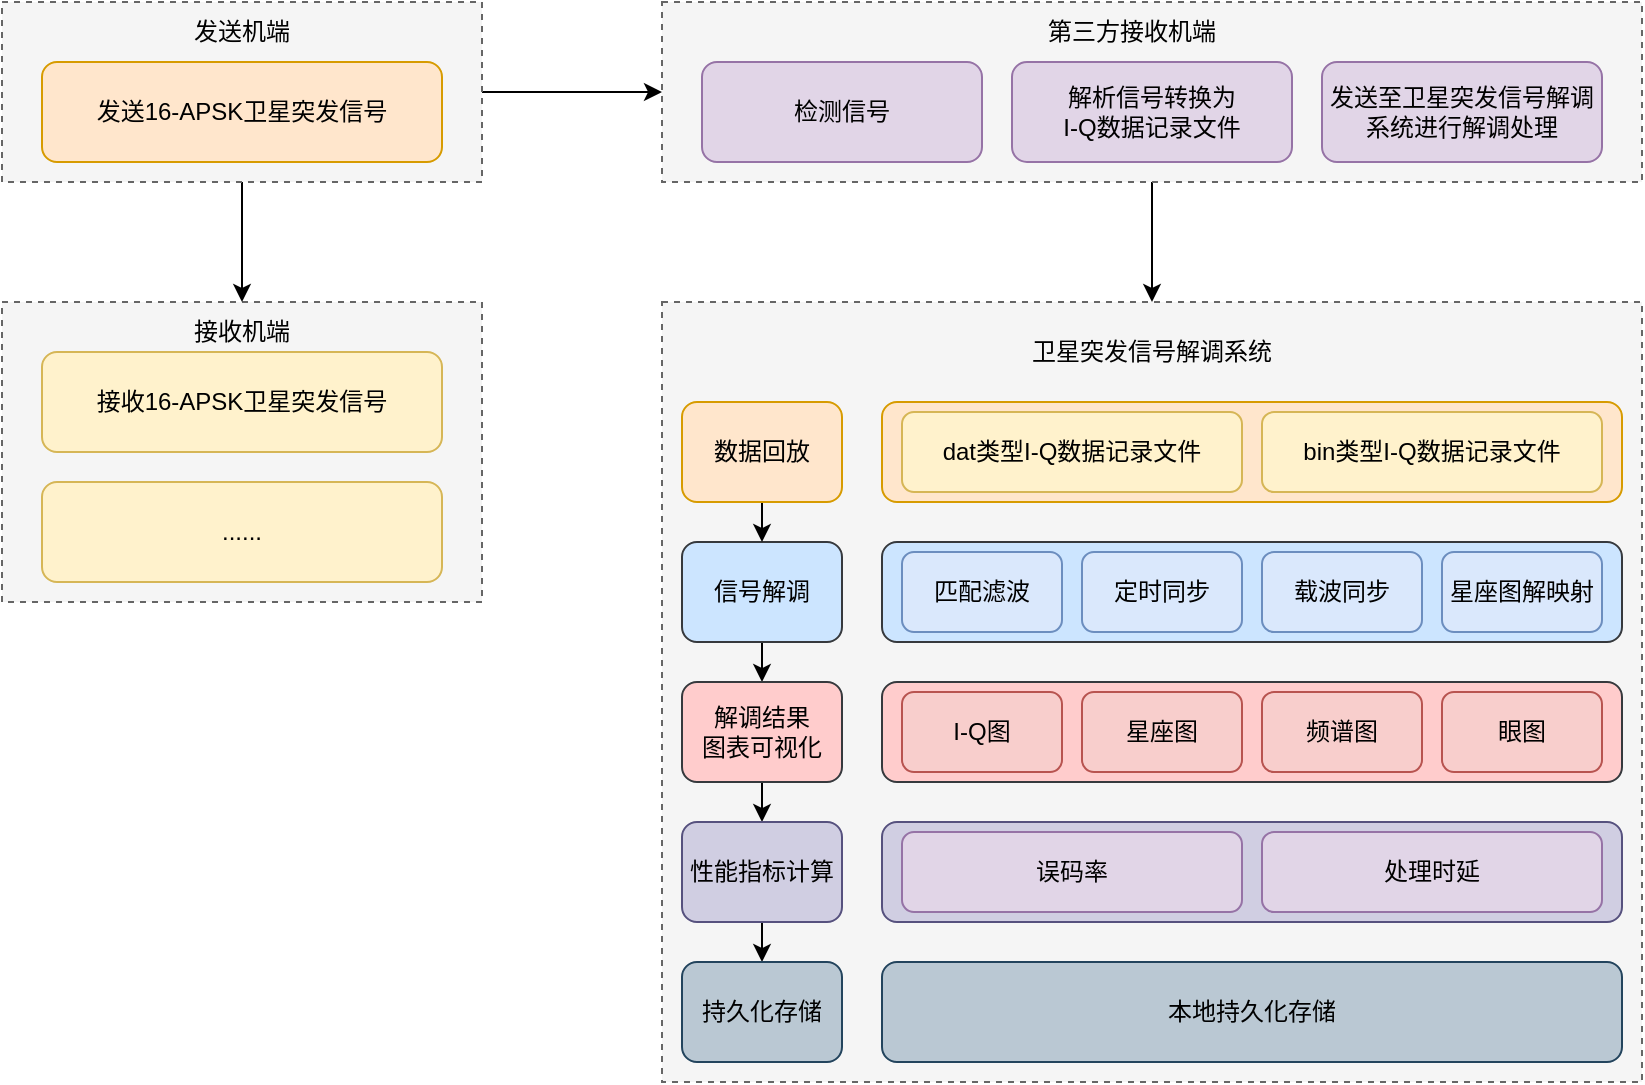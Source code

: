 <mxfile version="26.0.14">
  <diagram name="第 1 页" id="MffIheYmqDRWyhH1gzId">
    <mxGraphModel dx="1804" dy="619" grid="1" gridSize="10" guides="1" tooltips="1" connect="1" arrows="1" fold="1" page="1" pageScale="1" pageWidth="827" pageHeight="1169" math="0" shadow="0">
      <root>
        <mxCell id="0" />
        <mxCell id="1" parent="0" />
        <mxCell id="TnRLA4IP7PsxTOF_LZi9-47" style="edgeStyle=orthogonalEdgeStyle;rounded=0;orthogonalLoop=1;jettySize=auto;html=1;exitX=0.5;exitY=1;exitDx=0;exitDy=0;entryX=0.5;entryY=0;entryDx=0;entryDy=0;" edge="1" parent="1" source="TnRLA4IP7PsxTOF_LZi9-31" target="TnRLA4IP7PsxTOF_LZi9-1">
          <mxGeometry relative="1" as="geometry" />
        </mxCell>
        <mxCell id="TnRLA4IP7PsxTOF_LZi9-31" value="" style="rounded=0;whiteSpace=wrap;html=1;fillColor=#f5f5f5;fontColor=#333333;strokeColor=#666666;dashed=1;" vertex="1" parent="1">
          <mxGeometry x="290" y="160" width="490" height="90" as="geometry" />
        </mxCell>
        <mxCell id="TnRLA4IP7PsxTOF_LZi9-34" value="" style="rounded=0;whiteSpace=wrap;html=1;fillColor=#f5f5f5;fontColor=#333333;strokeColor=#666666;dashed=1;" vertex="1" parent="1">
          <mxGeometry x="-40" y="310" width="240" height="150" as="geometry" />
        </mxCell>
        <mxCell id="TnRLA4IP7PsxTOF_LZi9-39" style="edgeStyle=orthogonalEdgeStyle;rounded=0;orthogonalLoop=1;jettySize=auto;html=1;exitX=0.5;exitY=1;exitDx=0;exitDy=0;entryX=0.5;entryY=0;entryDx=0;entryDy=0;" edge="1" parent="1" source="TnRLA4IP7PsxTOF_LZi9-33" target="TnRLA4IP7PsxTOF_LZi9-35">
          <mxGeometry relative="1" as="geometry" />
        </mxCell>
        <mxCell id="TnRLA4IP7PsxTOF_LZi9-41" style="edgeStyle=orthogonalEdgeStyle;rounded=0;orthogonalLoop=1;jettySize=auto;html=1;exitX=1;exitY=0.5;exitDx=0;exitDy=0;entryX=0;entryY=0.5;entryDx=0;entryDy=0;" edge="1" parent="1" source="TnRLA4IP7PsxTOF_LZi9-33" target="TnRLA4IP7PsxTOF_LZi9-31">
          <mxGeometry relative="1" as="geometry" />
        </mxCell>
        <mxCell id="TnRLA4IP7PsxTOF_LZi9-33" value="" style="rounded=0;whiteSpace=wrap;html=1;fillColor=#f5f5f5;fontColor=#333333;strokeColor=#666666;dashed=1;" vertex="1" parent="1">
          <mxGeometry x="-40" y="160" width="240" height="90" as="geometry" />
        </mxCell>
        <mxCell id="TnRLA4IP7PsxTOF_LZi9-1" value="" style="rounded=0;whiteSpace=wrap;html=1;fillColor=#f5f5f5;fontColor=#333333;strokeColor=#666666;dashed=1;" vertex="1" parent="1">
          <mxGeometry x="290" y="310" width="490" height="390" as="geometry" />
        </mxCell>
        <mxCell id="TnRLA4IP7PsxTOF_LZi9-2" value="" style="rounded=1;whiteSpace=wrap;html=1;fillColor=#d0cee2;strokeColor=#56517e;" vertex="1" parent="1">
          <mxGeometry x="400" y="570" width="370" height="50" as="geometry" />
        </mxCell>
        <mxCell id="TnRLA4IP7PsxTOF_LZi9-3" value="" style="rounded=1;whiteSpace=wrap;html=1;fillColor=#ffcccc;strokeColor=#36393d;" vertex="1" parent="1">
          <mxGeometry x="400" y="500" width="370" height="50" as="geometry" />
        </mxCell>
        <mxCell id="TnRLA4IP7PsxTOF_LZi9-4" value="" style="rounded=1;whiteSpace=wrap;html=1;fillColor=#cce5ff;strokeColor=#36393d;" vertex="1" parent="1">
          <mxGeometry x="400" y="430" width="370" height="50" as="geometry" />
        </mxCell>
        <mxCell id="TnRLA4IP7PsxTOF_LZi9-5" value="" style="rounded=1;whiteSpace=wrap;html=1;fillColor=#ffe6cc;strokeColor=#d79b00;" vertex="1" parent="1">
          <mxGeometry x="400" y="360" width="370" height="50" as="geometry" />
        </mxCell>
        <mxCell id="TnRLA4IP7PsxTOF_LZi9-6" value="匹配滤波" style="rounded=1;whiteSpace=wrap;html=1;fillColor=#dae8fc;strokeColor=#6c8ebf;" vertex="1" parent="1">
          <mxGeometry x="410" y="435" width="80" height="40" as="geometry" />
        </mxCell>
        <mxCell id="TnRLA4IP7PsxTOF_LZi9-7" value="定时同步" style="rounded=1;whiteSpace=wrap;html=1;fillColor=#dae8fc;strokeColor=#6c8ebf;" vertex="1" parent="1">
          <mxGeometry x="500" y="435" width="80" height="40" as="geometry" />
        </mxCell>
        <mxCell id="TnRLA4IP7PsxTOF_LZi9-8" value="载波同步" style="rounded=1;whiteSpace=wrap;html=1;fillColor=#dae8fc;strokeColor=#6c8ebf;" vertex="1" parent="1">
          <mxGeometry x="590" y="435" width="80" height="40" as="geometry" />
        </mxCell>
        <mxCell id="TnRLA4IP7PsxTOF_LZi9-9" value="星座图解映射" style="rounded=1;whiteSpace=wrap;html=1;fillColor=#dae8fc;strokeColor=#6c8ebf;" vertex="1" parent="1">
          <mxGeometry x="680" y="435" width="80" height="40" as="geometry" />
        </mxCell>
        <mxCell id="TnRLA4IP7PsxTOF_LZi9-10" value="dat类型I-Q数据记录文件" style="rounded=1;whiteSpace=wrap;html=1;fillColor=#fff2cc;strokeColor=#d6b656;" vertex="1" parent="1">
          <mxGeometry x="410" y="365" width="170" height="40" as="geometry" />
        </mxCell>
        <mxCell id="TnRLA4IP7PsxTOF_LZi9-11" value="I-Q图" style="rounded=1;whiteSpace=wrap;html=1;fillColor=#f8cecc;strokeColor=#b85450;" vertex="1" parent="1">
          <mxGeometry x="410" y="505" width="80" height="40" as="geometry" />
        </mxCell>
        <mxCell id="TnRLA4IP7PsxTOF_LZi9-12" value="星座图" style="rounded=1;whiteSpace=wrap;html=1;fillColor=#f8cecc;strokeColor=#b85450;" vertex="1" parent="1">
          <mxGeometry x="500" y="505" width="80" height="40" as="geometry" />
        </mxCell>
        <mxCell id="TnRLA4IP7PsxTOF_LZi9-13" value="频谱图" style="rounded=1;whiteSpace=wrap;html=1;fillColor=#f8cecc;strokeColor=#b85450;" vertex="1" parent="1">
          <mxGeometry x="590" y="505" width="80" height="40" as="geometry" />
        </mxCell>
        <mxCell id="TnRLA4IP7PsxTOF_LZi9-14" value="眼图" style="rounded=1;whiteSpace=wrap;html=1;fillColor=#f8cecc;strokeColor=#b85450;" vertex="1" parent="1">
          <mxGeometry x="680" y="505" width="80" height="40" as="geometry" />
        </mxCell>
        <mxCell id="TnRLA4IP7PsxTOF_LZi9-15" style="edgeStyle=orthogonalEdgeStyle;rounded=0;orthogonalLoop=1;jettySize=auto;html=1;exitX=0.5;exitY=1;exitDx=0;exitDy=0;entryX=0.5;entryY=0;entryDx=0;entryDy=0;" edge="1" parent="1" source="TnRLA4IP7PsxTOF_LZi9-16" target="TnRLA4IP7PsxTOF_LZi9-18">
          <mxGeometry relative="1" as="geometry" />
        </mxCell>
        <mxCell id="TnRLA4IP7PsxTOF_LZi9-16" value="信号解调" style="rounded=1;whiteSpace=wrap;html=1;fillColor=#cce5ff;strokeColor=#36393d;" vertex="1" parent="1">
          <mxGeometry x="300" y="430" width="80" height="50" as="geometry" />
        </mxCell>
        <mxCell id="TnRLA4IP7PsxTOF_LZi9-17" style="edgeStyle=orthogonalEdgeStyle;rounded=0;orthogonalLoop=1;jettySize=auto;html=1;exitX=0.5;exitY=1;exitDx=0;exitDy=0;entryX=0.5;entryY=0;entryDx=0;entryDy=0;" edge="1" parent="1" source="TnRLA4IP7PsxTOF_LZi9-18" target="TnRLA4IP7PsxTOF_LZi9-20">
          <mxGeometry relative="1" as="geometry" />
        </mxCell>
        <mxCell id="TnRLA4IP7PsxTOF_LZi9-18" value="解调结果&lt;div&gt;图表可视化&lt;/div&gt;" style="rounded=1;whiteSpace=wrap;html=1;fillColor=#ffcccc;strokeColor=#36393d;" vertex="1" parent="1">
          <mxGeometry x="300" y="500" width="80" height="50" as="geometry" />
        </mxCell>
        <mxCell id="TnRLA4IP7PsxTOF_LZi9-19" style="edgeStyle=orthogonalEdgeStyle;rounded=0;orthogonalLoop=1;jettySize=auto;html=1;exitX=0.5;exitY=1;exitDx=0;exitDy=0;entryX=0.5;entryY=0;entryDx=0;entryDy=0;" edge="1" parent="1" source="TnRLA4IP7PsxTOF_LZi9-20" target="TnRLA4IP7PsxTOF_LZi9-27">
          <mxGeometry relative="1" as="geometry" />
        </mxCell>
        <mxCell id="TnRLA4IP7PsxTOF_LZi9-20" value="性能指标计算" style="rounded=1;whiteSpace=wrap;html=1;fillColor=#d0cee2;strokeColor=#56517e;" vertex="1" parent="1">
          <mxGeometry x="300" y="570" width="80" height="50" as="geometry" />
        </mxCell>
        <mxCell id="TnRLA4IP7PsxTOF_LZi9-21" style="edgeStyle=orthogonalEdgeStyle;rounded=0;orthogonalLoop=1;jettySize=auto;html=1;exitX=0.5;exitY=1;exitDx=0;exitDy=0;entryX=0.5;entryY=0;entryDx=0;entryDy=0;" edge="1" parent="1" source="TnRLA4IP7PsxTOF_LZi9-22" target="TnRLA4IP7PsxTOF_LZi9-16">
          <mxGeometry relative="1" as="geometry" />
        </mxCell>
        <mxCell id="TnRLA4IP7PsxTOF_LZi9-22" value="数据回放" style="rounded=1;whiteSpace=wrap;html=1;fillColor=#ffe6cc;strokeColor=#d79b00;" vertex="1" parent="1">
          <mxGeometry x="300" y="360" width="80" height="50" as="geometry" />
        </mxCell>
        <mxCell id="TnRLA4IP7PsxTOF_LZi9-23" value="bin类型I-Q数据记录文件" style="rounded=1;whiteSpace=wrap;html=1;fillColor=#fff2cc;strokeColor=#d6b656;" vertex="1" parent="1">
          <mxGeometry x="590" y="365" width="170" height="40" as="geometry" />
        </mxCell>
        <mxCell id="TnRLA4IP7PsxTOF_LZi9-24" value="误码率" style="rounded=1;whiteSpace=wrap;html=1;fillColor=#e1d5e7;strokeColor=#9673a6;" vertex="1" parent="1">
          <mxGeometry x="410" y="575" width="170" height="40" as="geometry" />
        </mxCell>
        <mxCell id="TnRLA4IP7PsxTOF_LZi9-25" value="处理时延" style="rounded=1;whiteSpace=wrap;html=1;fillColor=#e1d5e7;strokeColor=#9673a6;" vertex="1" parent="1">
          <mxGeometry x="590" y="575" width="170" height="40" as="geometry" />
        </mxCell>
        <mxCell id="TnRLA4IP7PsxTOF_LZi9-26" value="本地持久化存储" style="rounded=1;whiteSpace=wrap;html=1;fillColor=#bac8d3;strokeColor=#23445d;" vertex="1" parent="1">
          <mxGeometry x="400" y="640" width="370" height="50" as="geometry" />
        </mxCell>
        <mxCell id="TnRLA4IP7PsxTOF_LZi9-27" value="持久化存储" style="rounded=1;whiteSpace=wrap;html=1;fillColor=#bac8d3;strokeColor=#23445d;" vertex="1" parent="1">
          <mxGeometry x="300" y="640" width="80" height="50" as="geometry" />
        </mxCell>
        <mxCell id="TnRLA4IP7PsxTOF_LZi9-30" value="卫星突发信号解调系统" style="text;html=1;align=center;verticalAlign=middle;whiteSpace=wrap;rounded=0;" vertex="1" parent="1">
          <mxGeometry x="300" y="320" width="470" height="30" as="geometry" />
        </mxCell>
        <mxCell id="TnRLA4IP7PsxTOF_LZi9-32" value="发送机端" style="text;html=1;align=center;verticalAlign=middle;whiteSpace=wrap;rounded=0;" vertex="1" parent="1">
          <mxGeometry x="-40" y="160" width="240" height="30" as="geometry" />
        </mxCell>
        <mxCell id="TnRLA4IP7PsxTOF_LZi9-35" value="接收机端" style="text;html=1;align=center;verticalAlign=middle;whiteSpace=wrap;rounded=0;" vertex="1" parent="1">
          <mxGeometry x="-40" y="310" width="240" height="30" as="geometry" />
        </mxCell>
        <mxCell id="TnRLA4IP7PsxTOF_LZi9-36" value="发送16-APSK卫星突发信号" style="rounded=1;whiteSpace=wrap;html=1;fillColor=#ffe6cc;strokeColor=#d79b00;" vertex="1" parent="1">
          <mxGeometry x="-20" y="190" width="200" height="50" as="geometry" />
        </mxCell>
        <mxCell id="TnRLA4IP7PsxTOF_LZi9-37" value="接收16-APSK卫星突发信号" style="rounded=1;whiteSpace=wrap;html=1;fillColor=#fff2cc;strokeColor=#d6b656;" vertex="1" parent="1">
          <mxGeometry x="-20" y="335" width="200" height="50" as="geometry" />
        </mxCell>
        <mxCell id="TnRLA4IP7PsxTOF_LZi9-42" value="第三方接收机端" style="text;html=1;align=center;verticalAlign=middle;whiteSpace=wrap;rounded=0;" vertex="1" parent="1">
          <mxGeometry x="290" y="160" width="470" height="30" as="geometry" />
        </mxCell>
        <mxCell id="TnRLA4IP7PsxTOF_LZi9-43" value="检测信号" style="rounded=1;whiteSpace=wrap;html=1;fillColor=#e1d5e7;strokeColor=#9673a6;" vertex="1" parent="1">
          <mxGeometry x="310" y="190" width="140" height="50" as="geometry" />
        </mxCell>
        <mxCell id="TnRLA4IP7PsxTOF_LZi9-44" value="解析信号转换为&lt;div&gt;I-Q数据记录文件&lt;/div&gt;" style="rounded=1;whiteSpace=wrap;html=1;fillColor=#e1d5e7;strokeColor=#9673a6;" vertex="1" parent="1">
          <mxGeometry x="465" y="190" width="140" height="50" as="geometry" />
        </mxCell>
        <mxCell id="TnRLA4IP7PsxTOF_LZi9-45" value="发送至卫星突发信号解调系统进行解调处理" style="rounded=1;whiteSpace=wrap;html=1;fillColor=#e1d5e7;strokeColor=#9673a6;" vertex="1" parent="1">
          <mxGeometry x="620" y="190" width="140" height="50" as="geometry" />
        </mxCell>
        <mxCell id="TnRLA4IP7PsxTOF_LZi9-46" value="......" style="rounded=1;whiteSpace=wrap;html=1;fillColor=#fff2cc;strokeColor=#d6b656;" vertex="1" parent="1">
          <mxGeometry x="-20" y="400" width="200" height="50" as="geometry" />
        </mxCell>
      </root>
    </mxGraphModel>
  </diagram>
</mxfile>
